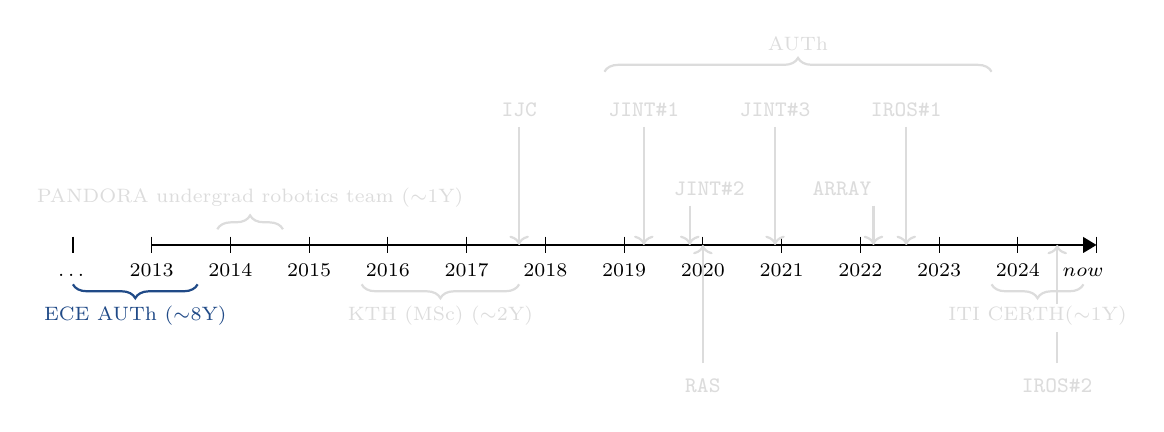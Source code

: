 \begin{tikzpicture}
% draw horizontal line
\draw[thick, -Triangle] (0,0) -- (12cm,0) node[font=\scriptsize,below left=3pt and -8pt]{};

% draw vertical lines
\foreach \x in {-1,0,1,...,12}
\draw (\x cm,3pt) -- (\x cm,-3pt);

\foreach \x/\descr in {-1/$\dots$,0/2013,1/2014,2/2015,3/2016,4/2017,5/2018,6/2019,7/2020,8/2021,9/2022,10/2023,11/2024,11.83/now}
\node[font=\scriptsize, text height=1.75ex,
text depth=.5ex] at (\x,-.3) {$\descr$};

% colored bar up
%\foreach \x/\perccol in
%{1/100,2/75,3/25,4/0}
%\draw[lightgray!\perccol!red, line width=4pt]
%(\x,.5) -- +(1,0);
%\draw[-Triangle, dashed, red] (5,.5) --  +(1,0);

% colored bar down
%\foreach \x/\perccol in
%{3/100,4/75,5/0}
%\draw[lightgray!\perccol!green, line width=4pt]
%(\x,-.7) -- +(1,0);
%\draw[-Triangle, dashed, green] (6,-.7) --  +(1,0);


\definecolor{b}{RGB}{32,74,135}
\definecolor{m}{RGB}{255,0,255}
\definecolor{g}{RGB}{78,154,0}
\definecolor{h}{RGB}{220,220,220}

% braces
\draw [thick,decorate,decoration={brace,amplitude=5pt}, color=b] (7/12,-.5) -- +(-1-7/12,0)
       node [black,midway,font=\scriptsize, below=4pt] {\textcolor{b}{ECE AUTh ($\sim$$\text{8Y}$)}};
\draw [thick ,decorate,decoration={brace,amplitude=5pt}, color=h] (10/12,0.2)  -- +(10/12,0)
       node [h,midway,above=4pt, font=\scriptsize] {\textcolor{h}{PANDORA undergrad robotics team ($\sim$$\text{1Y}$)}};
\draw [thick,decorate,decoration={brace,amplitude=5pt}, color=h] (4+8/12,-.5) -- +(-2,0)
       node [h,midway,font=\scriptsize, below=4pt] {\textcolor{h}{KTH (MSc) ($\sim$$\text{2Y}$)}};
\draw [thick ,decorate,decoration={brace,amplitude=5pt}, color=h] (5+9/12,2.2)  -- +(4+11/12,0)
       node [h,midway,above=4pt, font=\scriptsize] {\textcolor{h}{AUTh}};
\draw [thick,decorate,decoration={brace,amplitude=5pt}, color=h] (1+1/12+10+9/12,-.5) -- +(-1-2/12,0)
       node [h,midway,font=\scriptsize, below=4pt] {\textcolor{h}{ITI CERTH($\sim$$\text{1Y}$)}};

% Papers
% ------------------------------------------------------------------------------
\path[->,color=h,thick] ($(4+8/12,1.5)$) edge [out=-90, in=90]  ($(4+8/12,0)$);
\draw[thick,color=h] ($(4+8/12,1.5)$) node [above=0pt,align=center,h] {\footnotesize \textcolor{h}{\texttt{IJC}}};
% ------------------------------------------------------------------------------
\path[->,color=h,thick] ($(6+3/12,1.5)$) edge [out=-90, in=90]  ($(6+3/12,0)$);
\draw[thick,color=h] ($(6+3/12,1.5)$) node [above=0pt,align=center,h] {\footnotesize \textcolor{h}{\texttt{JINT\#1}}};
% ------------------------------------------------------------------------------
\path[->,color=h,thick] ($(6+10/12,0.5)$) edge [out=-90, in=90]  ($(6+10/12,0)$);
\draw[thick,color=h] ($(6+10/12,0.5)$) node [above=0pt,align=center,h] {\footnotesize \hspace{+0.5cm}\textcolor{h}{\texttt{JINT\#2}}};
% ------------------------------------------------------------------------------
\path[->,color=h,thick] ($(7+11/12,1.5)$) edge [out=-90, in=90]  ($(7+11/12,0)$);
\draw[thick,color=h] ($(7+11/12,1.5)$) node [above=0pt,align=center,h] {\footnotesize \textcolor{h}{\texttt{JINT\#3}}};
% ------------------------------------------------------------------------------
\path[->,color=h,thick] ($(7,-1.5)$) edge [out=+90, in=-90]  ($(7,0)$);
\draw[thick,color=h] ($(7,-2)$) node [above=0pt,align=center,h] {\footnotesize \textcolor{h}{\texttt{RAS}}};
% ------------------------------------------------------------------------------
\path[->,color=h,thick] ($(9+2/12,0.5)$) edge [out=-90, in=90]  ($(9+2/12,0)$);
\draw[thick,color=h] ($(9+2/12,0.5)$) node [above=0pt,align=center,h] {\footnotesize \hspace{-0.8cm}\textcolor{h}{\texttt{ARRAY}}};
% ------------------------------------------------------------------------------
\path[->,color=h,thick] ($(9+7/12,1.5)$) edge [out=-90, in=90]  ($(9+7/12,0)$);
\draw[thick,color=h] ($(9+7/12,1.5)$) node [above=0pt,align=center,h] {\footnotesize \textcolor{h}{\texttt{IROS\#1}}};
% ------------------------------------------------------------------------------
\path[->,color=h,thick] ($(11+6/12,-0.75)$) edge [out=+90, in=-90]  ($(11+6/12,0)$);
\draw[thick,color=h] ($(11+6/12,-2)$) node [above=0pt,align=center,h] {\footnotesize \textcolor{h}{\texttt{IROS\#2}}};
\path[-,color=h,thick] ($(11+6/12,-1.5)$) edge [out=+90, in=-90]  ($(11+6/12,-1.1)$);

\end{tikzpicture}
